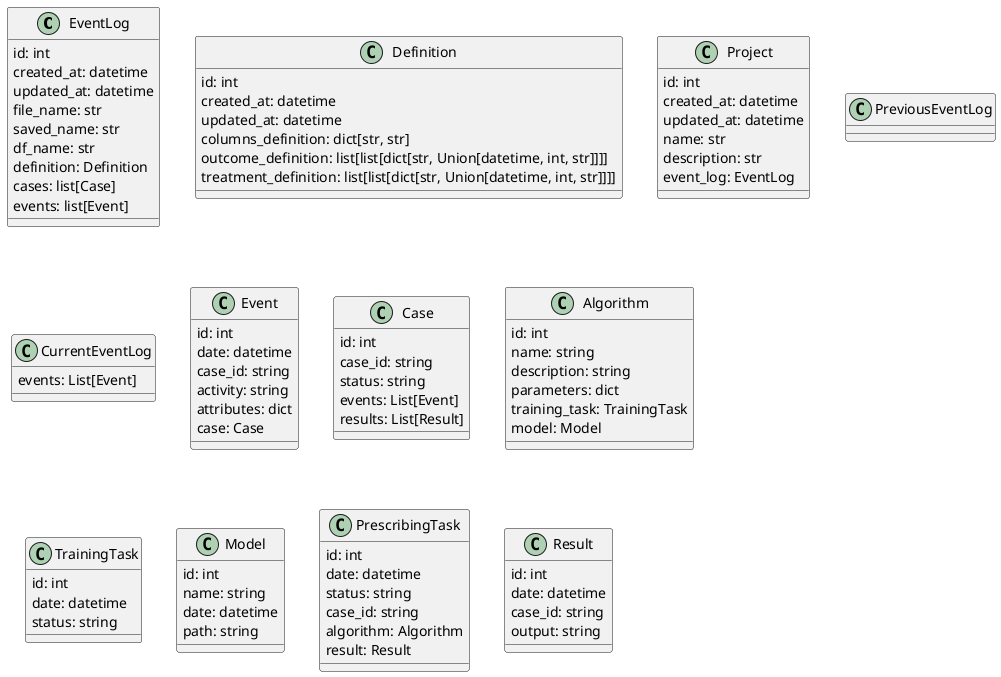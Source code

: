 @startuml core-classes

class EventLog {
    id: int
    created_at: datetime
    updated_at: datetime
    file_name: str
    saved_name: str
    df_name: str
    definition: Definition
    cases: list[Case]
    events: list[Event]
}

class Definition {
    id: int
    created_at: datetime
    updated_at: datetime
    columns_definition: dict[str, str]
    outcome_definition: list[list[dict[str, Union[datetime, int, str]]]]
    treatment_definition: list[list[dict[str, Union[datetime, int, str]]]]
}

class Project {
    id: int
    created_at: datetime
    updated_at: datetime
    name: str
    description: str
    event_log: EventLog
}

class PreviousEventLog {
}

class CurrentEventLog {
    events: List[Event]
}

class Event{
    id: int
    date: datetime
    case_id: string
    activity: string
    attributes: dict
    case: Case
}

class Case{
    id: int
    case_id: string
    status: string
    events: List[Event]
    results: List[Result]
}

class Algorithm {
    id: int
    name: string
    description: string
    parameters: dict
    training_task: TrainingTask
    model: Model
}

class TrainingTask {
    id: int
    date: datetime
    status: string
}

class Model {
    id: int
    name: string
    date: datetime
    path: string
}

class PrescribingTask {
    id: int
    date: datetime
    status: string
    case_id: string
    algorithm: Algorithm
    result: Result
}

class Result {
    id: int
    date: datetime
    case_id: string
    output: string
}

'EventLog <|-- PreviousEventLog
'EventLog <|-- CurrentEventLog
'Project "1" -- "1" PreviousEventLog
'Project "1" -- "1" CurrentEventLog
'CurrentEventLog "1" -- "n" Event
'Event "n" -- "1" Case
'Project "1" -- "n" Algorithm
'Project "1" -- "n" TrainingTask
'Case "1" -- "n" PrescribingTask
'Project "1" -- "n" PrescribingTask
'Algorithm "1" -- "1" TrainingTask
'TrainingTask "1" -- "1" Model
'Algorithm "1" -- "1" Model
'Algorithm "1" -- "n" PrescribingTask
'PrescribingTask "1" -- "1" Result
'Case "1" -- "n" Result

@enduml
